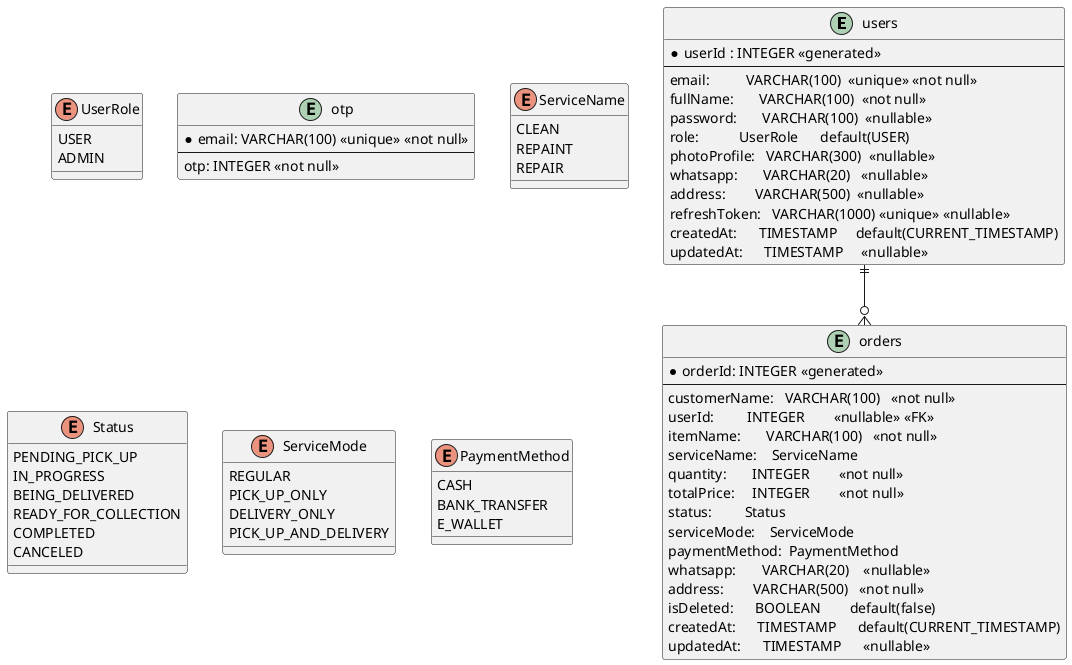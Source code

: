 @startuml

entity "users" as User {
    *userId : INTEGER <<generated>>
    --
    email:          VARCHAR(100)  <<unique>> <<not null>>
    fullName:       VARCHAR(100)  <<not null>>
    password:       VARCHAR(100)  <<nullable>>
    role:           UserRole      default(USER)
    photoProfile:   VARCHAR(300)  <<nullable>>
    whatsapp:       VARCHAR(20)   <<nullable>>
    address:        VARCHAR(500)  <<nullable>>
    refreshToken:   VARCHAR(1000) <<unique>> <<nullable>>
    createdAt:      TIMESTAMP     default(CURRENT_TIMESTAMP)
    updatedAt:      TIMESTAMP     <<nullable>>
}

enum UserRole {
    USER
    ADMIN
}

entity "otp" as Otp {
    *email: VARCHAR(100) <<unique>> <<not null>>
    --
    otp: INTEGER <<not null>>
}


entity "orders" as Order {
    *orderId: INTEGER <<generated>>
    --
    customerName:   VARCHAR(100)   <<not null>>
    userId:         INTEGER        <<nullable>> <<FK>>
    itemName:       VARCHAR(100)   <<not null>>
    serviceName:    ServiceName
    quantity:       INTEGER        <<not null>>
    totalPrice:     INTEGER        <<not null>>
    status:         Status
    serviceMode:    ServiceMode
    paymentMethod:  PaymentMethod
    whatsapp:       VARCHAR(20)    <<nullable>>
    address:        VARCHAR(500)   <<not null>>
    isDeleted:      BOOLEAN        default(false)
    createdAt:      TIMESTAMP      default(CURRENT_TIMESTAMP)
    updatedAt:      TIMESTAMP      <<nullable>>
}

enum ServiceName {
    CLEAN
    REPAINT
    REPAIR
}

enum Status {
    PENDING_PICK_UP
    IN_PROGRESS
    BEING_DELIVERED
    READY_FOR_COLLECTION
    COMPLETED
    CANCELED
}

enum ServiceMode {
    REGULAR
    PICK_UP_ONLY
    DELIVERY_ONLY
    PICK_UP_AND_DELIVERY
}

enum PaymentMethod {
    CASH
    BANK_TRANSFER
    E_WALLET
}


User ||--o{ Order

@enduml